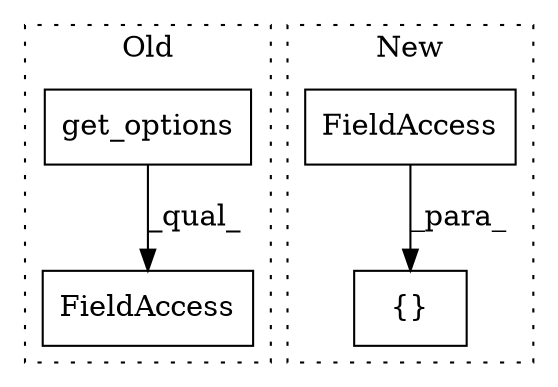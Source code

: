 digraph G {
subgraph cluster0 {
1 [label="get_options" a="32" s="19249" l="13" shape="box"];
3 [label="FieldAccess" a="22" s="19244" l="37" shape="box"];
label = "Old";
style="dotted";
}
subgraph cluster1 {
2 [label="{}" a="4" s="18834,18867" l="1,1" shape="box"];
4 [label="FieldAccess" a="22" s="18835" l="32" shape="box"];
label = "New";
style="dotted";
}
1 -> 3 [label="_qual_"];
4 -> 2 [label="_para_"];
}